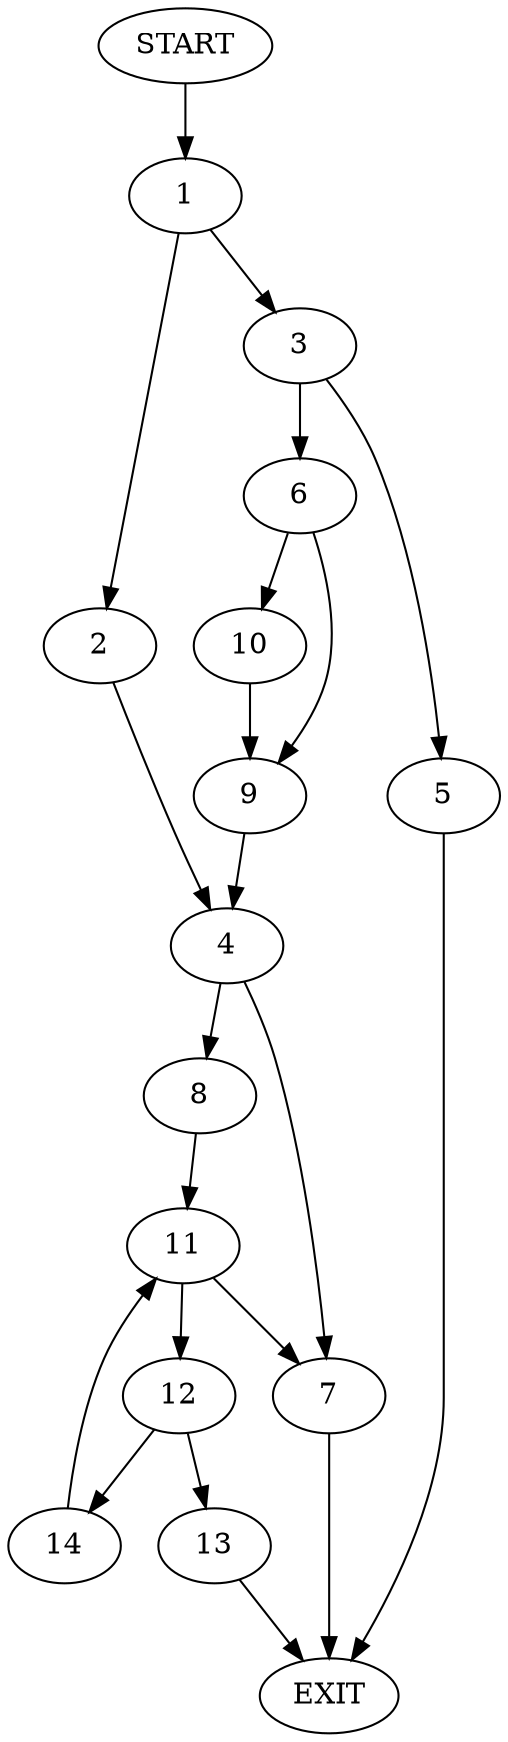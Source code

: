 digraph {
0 [label="START"]
15 [label="EXIT"]
0 -> 1
1 -> 2
1 -> 3
2 -> 4
3 -> 5
3 -> 6
4 -> 7
4 -> 8
5 -> 15
6 -> 9
6 -> 10
10 -> 9
9 -> 4
8 -> 11
7 -> 15
11 -> 7
11 -> 12
12 -> 13
12 -> 14
13 -> 15
14 -> 11
}
